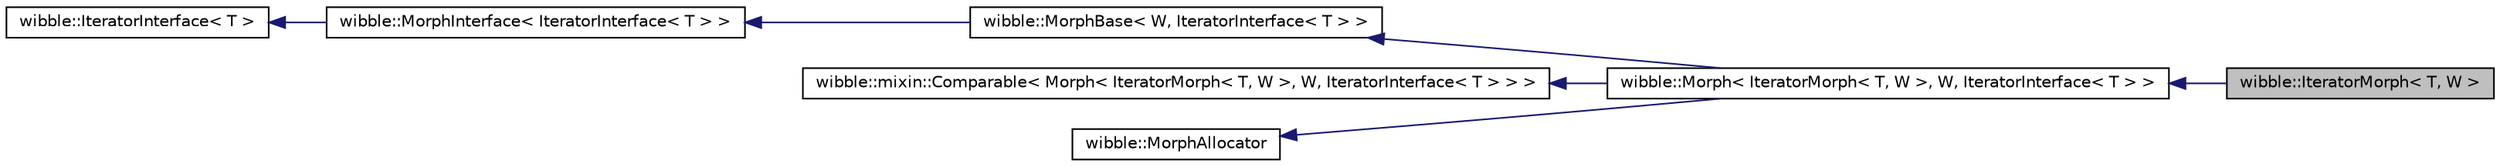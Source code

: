 digraph G
{
  edge [fontname="Helvetica",fontsize="10",labelfontname="Helvetica",labelfontsize="10"];
  node [fontname="Helvetica",fontsize="10",shape=record];
  rankdir="LR";
  Node1 [label="wibble::IteratorMorph\< T, W \>",height=0.2,width=0.4,color="black", fillcolor="grey75", style="filled" fontcolor="black"];
  Node2 -> Node1 [dir="back",color="midnightblue",fontsize="10",style="solid",fontname="Helvetica"];
  Node2 [label="wibble::Morph\< IteratorMorph\< T, W \>, W, IteratorInterface\< T \> \>",height=0.2,width=0.4,color="black", fillcolor="white", style="filled",URL="$structwibble_1_1Morph.html"];
  Node3 -> Node2 [dir="back",color="midnightblue",fontsize="10",style="solid",fontname="Helvetica"];
  Node3 [label="wibble::MorphBase\< W, IteratorInterface\< T \> \>",height=0.2,width=0.4,color="black", fillcolor="white", style="filled",URL="$structwibble_1_1MorphBase.html"];
  Node4 -> Node3 [dir="back",color="midnightblue",fontsize="10",style="solid",fontname="Helvetica"];
  Node4 [label="wibble::MorphInterface\< IteratorInterface\< T \> \>",height=0.2,width=0.4,color="black", fillcolor="white", style="filled",URL="$structwibble_1_1MorphInterface.html"];
  Node5 -> Node4 [dir="back",color="midnightblue",fontsize="10",style="solid",fontname="Helvetica"];
  Node5 [label="wibble::IteratorInterface\< T \>",height=0.2,width=0.4,color="black", fillcolor="white", style="filled",URL="$structwibble_1_1IteratorInterface.html"];
  Node6 -> Node2 [dir="back",color="midnightblue",fontsize="10",style="solid",fontname="Helvetica"];
  Node6 [label="wibble::mixin::Comparable\< Morph\< IteratorMorph\< T, W \>, W, IteratorInterface\< T \> \> \>",height=0.2,width=0.4,color="black", fillcolor="white", style="filled",URL="$structwibble_1_1mixin_1_1Comparable.html"];
  Node7 -> Node2 [dir="back",color="midnightblue",fontsize="10",style="solid",fontname="Helvetica"];
  Node7 [label="wibble::MorphAllocator",height=0.2,width=0.4,color="black", fillcolor="white", style="filled",URL="$structwibble_1_1MorphAllocator.html",tooltip="custom allocator for morph classes"];
}
